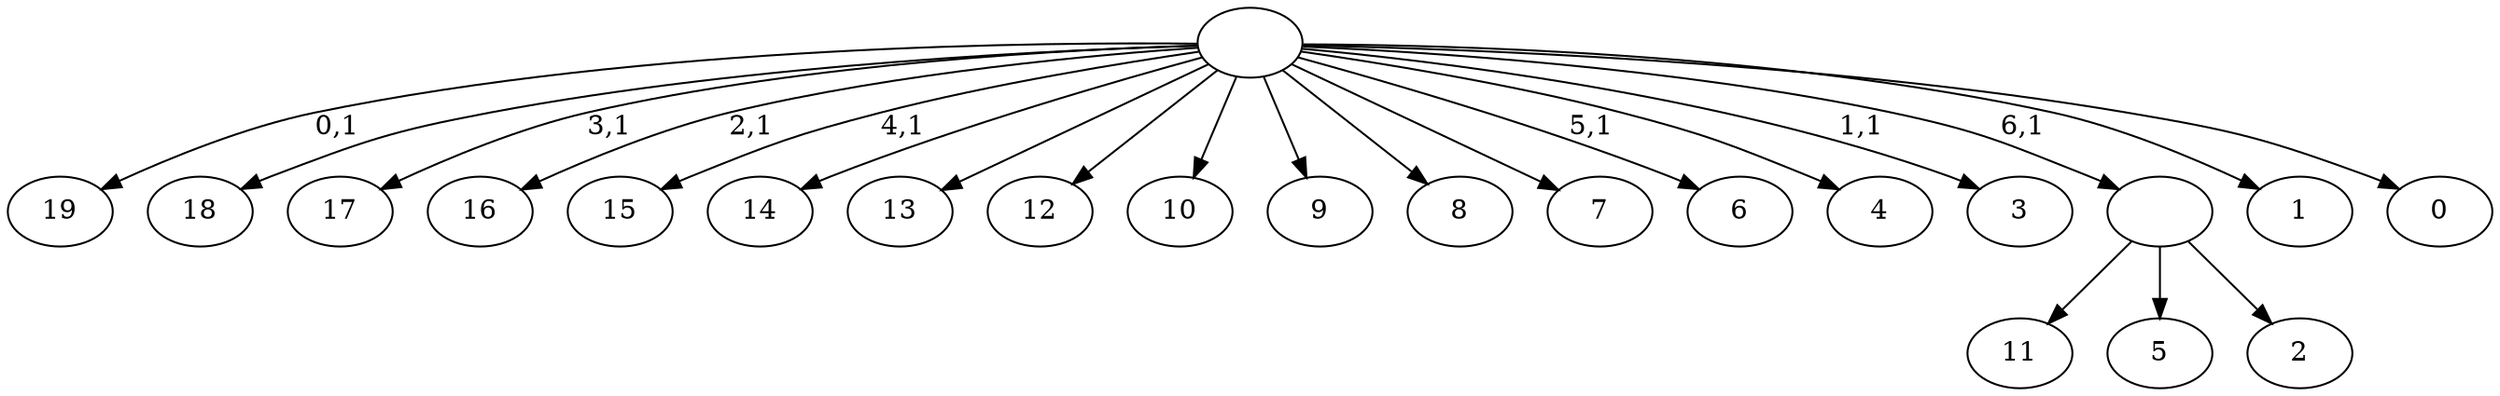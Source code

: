 digraph T {
	27 [label="19"]
	25 [label="18"]
	24 [label="17"]
	22 [label="16"]
	20 [label="15"]
	18 [label="14"]
	17 [label="13"]
	16 [label="12"]
	15 [label="11"]
	14 [label="10"]
	13 [label="9"]
	12 [label="8"]
	11 [label="7"]
	10 [label="6"]
	8 [label="5"]
	7 [label="4"]
	6 [label="3"]
	4 [label="2"]
	3 [label=""]
	2 [label="1"]
	1 [label="0"]
	0 [label=""]
	3 -> 15 [label=""]
	3 -> 8 [label=""]
	3 -> 4 [label=""]
	0 -> 6 [label="1,1"]
	0 -> 10 [label="5,1"]
	0 -> 20 [label="4,1"]
	0 -> 22 [label="2,1"]
	0 -> 24 [label="3,1"]
	0 -> 27 [label="0,1"]
	0 -> 25 [label=""]
	0 -> 18 [label=""]
	0 -> 17 [label=""]
	0 -> 16 [label=""]
	0 -> 14 [label=""]
	0 -> 13 [label=""]
	0 -> 12 [label=""]
	0 -> 11 [label=""]
	0 -> 7 [label=""]
	0 -> 3 [label="6,1"]
	0 -> 2 [label=""]
	0 -> 1 [label=""]
}
